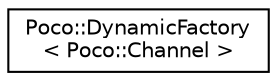 digraph "Graphical Class Hierarchy"
{
 // LATEX_PDF_SIZE
  edge [fontname="Helvetica",fontsize="10",labelfontname="Helvetica",labelfontsize="10"];
  node [fontname="Helvetica",fontsize="10",shape=record];
  rankdir="LR";
  Node0 [label="Poco::DynamicFactory\l\< Poco::Channel \>",height=0.2,width=0.4,color="black", fillcolor="white", style="filled",URL="$classPoco_1_1DynamicFactory.html",tooltip=" "];
}
